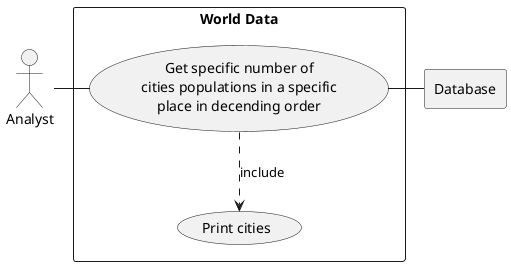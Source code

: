 @startuml

actor HR as "Analyst"

rectangle Database

rectangle "World Data" {
    usecase UC4 as "Get specific number of
    cities populations in a specific
    place in decending order"

    usecase UCa as "Print cities"

    HR - UC4
    UC4 ..> UCa : include
    UC4 - Database

@enduml